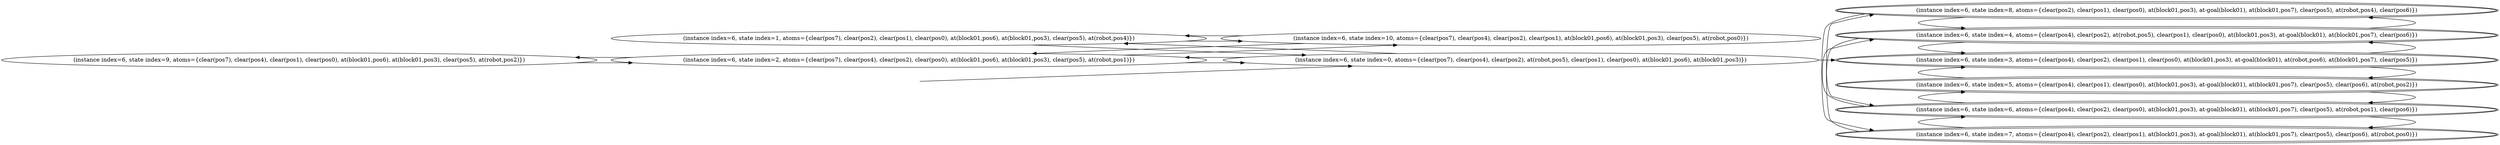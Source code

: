 digraph {
rankdir="LR"
s9[label="(instance index=6, state index=9, atoms={clear(pos7), clear(pos4), clear(pos1), clear(pos0), at(block01,pos6), at(block01,pos3), clear(pos5), at(robot,pos2)})"]
s10[label="(instance index=6, state index=10, atoms={clear(pos7), clear(pos4), clear(pos2), clear(pos1), at(block01,pos6), at(block01,pos3), clear(pos5), at(robot,pos0)})"]
s2[label="(instance index=6, state index=2, atoms={clear(pos7), clear(pos4), clear(pos2), clear(pos0), at(block01,pos6), at(block01,pos3), clear(pos5), at(robot,pos1)})"]
s1[label="(instance index=6, state index=1, atoms={clear(pos7), clear(pos2), clear(pos1), clear(pos0), at(block01,pos6), at(block01,pos3), clear(pos5), at(robot,pos4)})"]
s0[label="(instance index=6, state index=0, atoms={clear(pos7), clear(pos4), clear(pos2), at(robot,pos5), clear(pos1), clear(pos0), at(block01,pos6), at(block01,pos3)})"]
s3[peripheries=2,label="(instance index=6, state index=3, atoms={clear(pos4), clear(pos2), clear(pos1), clear(pos0), at(block01,pos3), at-goal(block01), at(robot,pos6), at(block01,pos7), clear(pos5)})"]
s4[peripheries=2,label="(instance index=6, state index=4, atoms={clear(pos4), clear(pos2), at(robot,pos5), clear(pos1), clear(pos0), at(block01,pos3), at-goal(block01), at(block01,pos7), clear(pos6)})"]
s5[peripheries=2,label="(instance index=6, state index=5, atoms={clear(pos4), clear(pos1), clear(pos0), at(block01,pos3), at-goal(block01), at(block01,pos7), clear(pos5), clear(pos6), at(robot,pos2)})"]
s6[peripheries=2,label="(instance index=6, state index=6, atoms={clear(pos4), clear(pos2), clear(pos0), at(block01,pos3), at-goal(block01), at(block01,pos7), clear(pos5), at(robot,pos1), clear(pos6)})"]
s7[peripheries=2,label="(instance index=6, state index=7, atoms={clear(pos4), clear(pos2), clear(pos1), at(block01,pos3), at-goal(block01), at(block01,pos7), clear(pos5), clear(pos6), at(robot,pos0)})"]
s8[peripheries=2,label="(instance index=6, state index=8, atoms={clear(pos2), clear(pos1), clear(pos0), at(block01,pos3), at-goal(block01), at(block01,pos7), clear(pos5), at(robot,pos4), clear(pos6)})"]
Dangling [ label = "", style = invis ]
{ rank = same; Dangling }
Dangling -> s0
{ rank = same; s0}
{ rank = same; s2,s1}
{ rank = same; s0}
{ rank = same; s3,s4,s5,s6,s7,s8}
{
s9->s2
s10->s2
s10->s1
}
{
s2->s10
s2->s9
s2->s0
s1->s10
s1->s0
}
{
s0->s3
s0->s2
s0->s1
}
{
s3->s5
s3->s4
s4->s6
s4->s3
s4->s8
s5->s6
s5->s3
s6->s5
s6->s7
s6->s4
s7->s6
s7->s8
s8->s7
s8->s4
}
}
